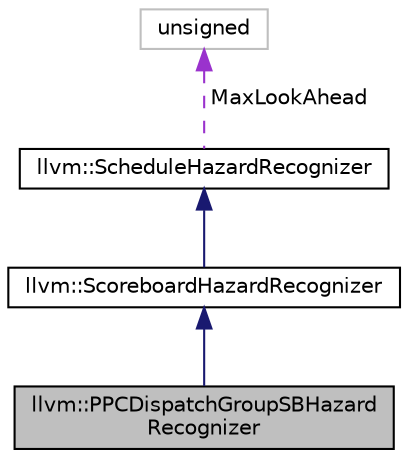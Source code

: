 digraph "llvm::PPCDispatchGroupSBHazardRecognizer"
{
 // LATEX_PDF_SIZE
  bgcolor="transparent";
  edge [fontname="Helvetica",fontsize="10",labelfontname="Helvetica",labelfontsize="10"];
  node [fontname="Helvetica",fontsize="10",shape=record];
  Node1 [label="llvm::PPCDispatchGroupSBHazard\lRecognizer",height=0.2,width=0.4,color="black", fillcolor="grey75", style="filled", fontcolor="black",tooltip="PPCDispatchGroupSBHazardRecognizer - This class implements a scoreboard-based hazard recognizer for P..."];
  Node2 -> Node1 [dir="back",color="midnightblue",fontsize="10",style="solid",fontname="Helvetica"];
  Node2 [label="llvm::ScoreboardHazardRecognizer",height=0.2,width=0.4,color="black",URL="$classllvm_1_1ScoreboardHazardRecognizer.html",tooltip=" "];
  Node3 -> Node2 [dir="back",color="midnightblue",fontsize="10",style="solid",fontname="Helvetica"];
  Node3 [label="llvm::ScheduleHazardRecognizer",height=0.2,width=0.4,color="black",URL="$classllvm_1_1ScheduleHazardRecognizer.html",tooltip="HazardRecognizer - This determines whether or not an instruction can be issued this cycle,..."];
  Node4 -> Node3 [dir="back",color="darkorchid3",fontsize="10",style="dashed",label=" MaxLookAhead" ,fontname="Helvetica"];
  Node4 [label="unsigned",height=0.2,width=0.4,color="grey75",tooltip=" "];
}
